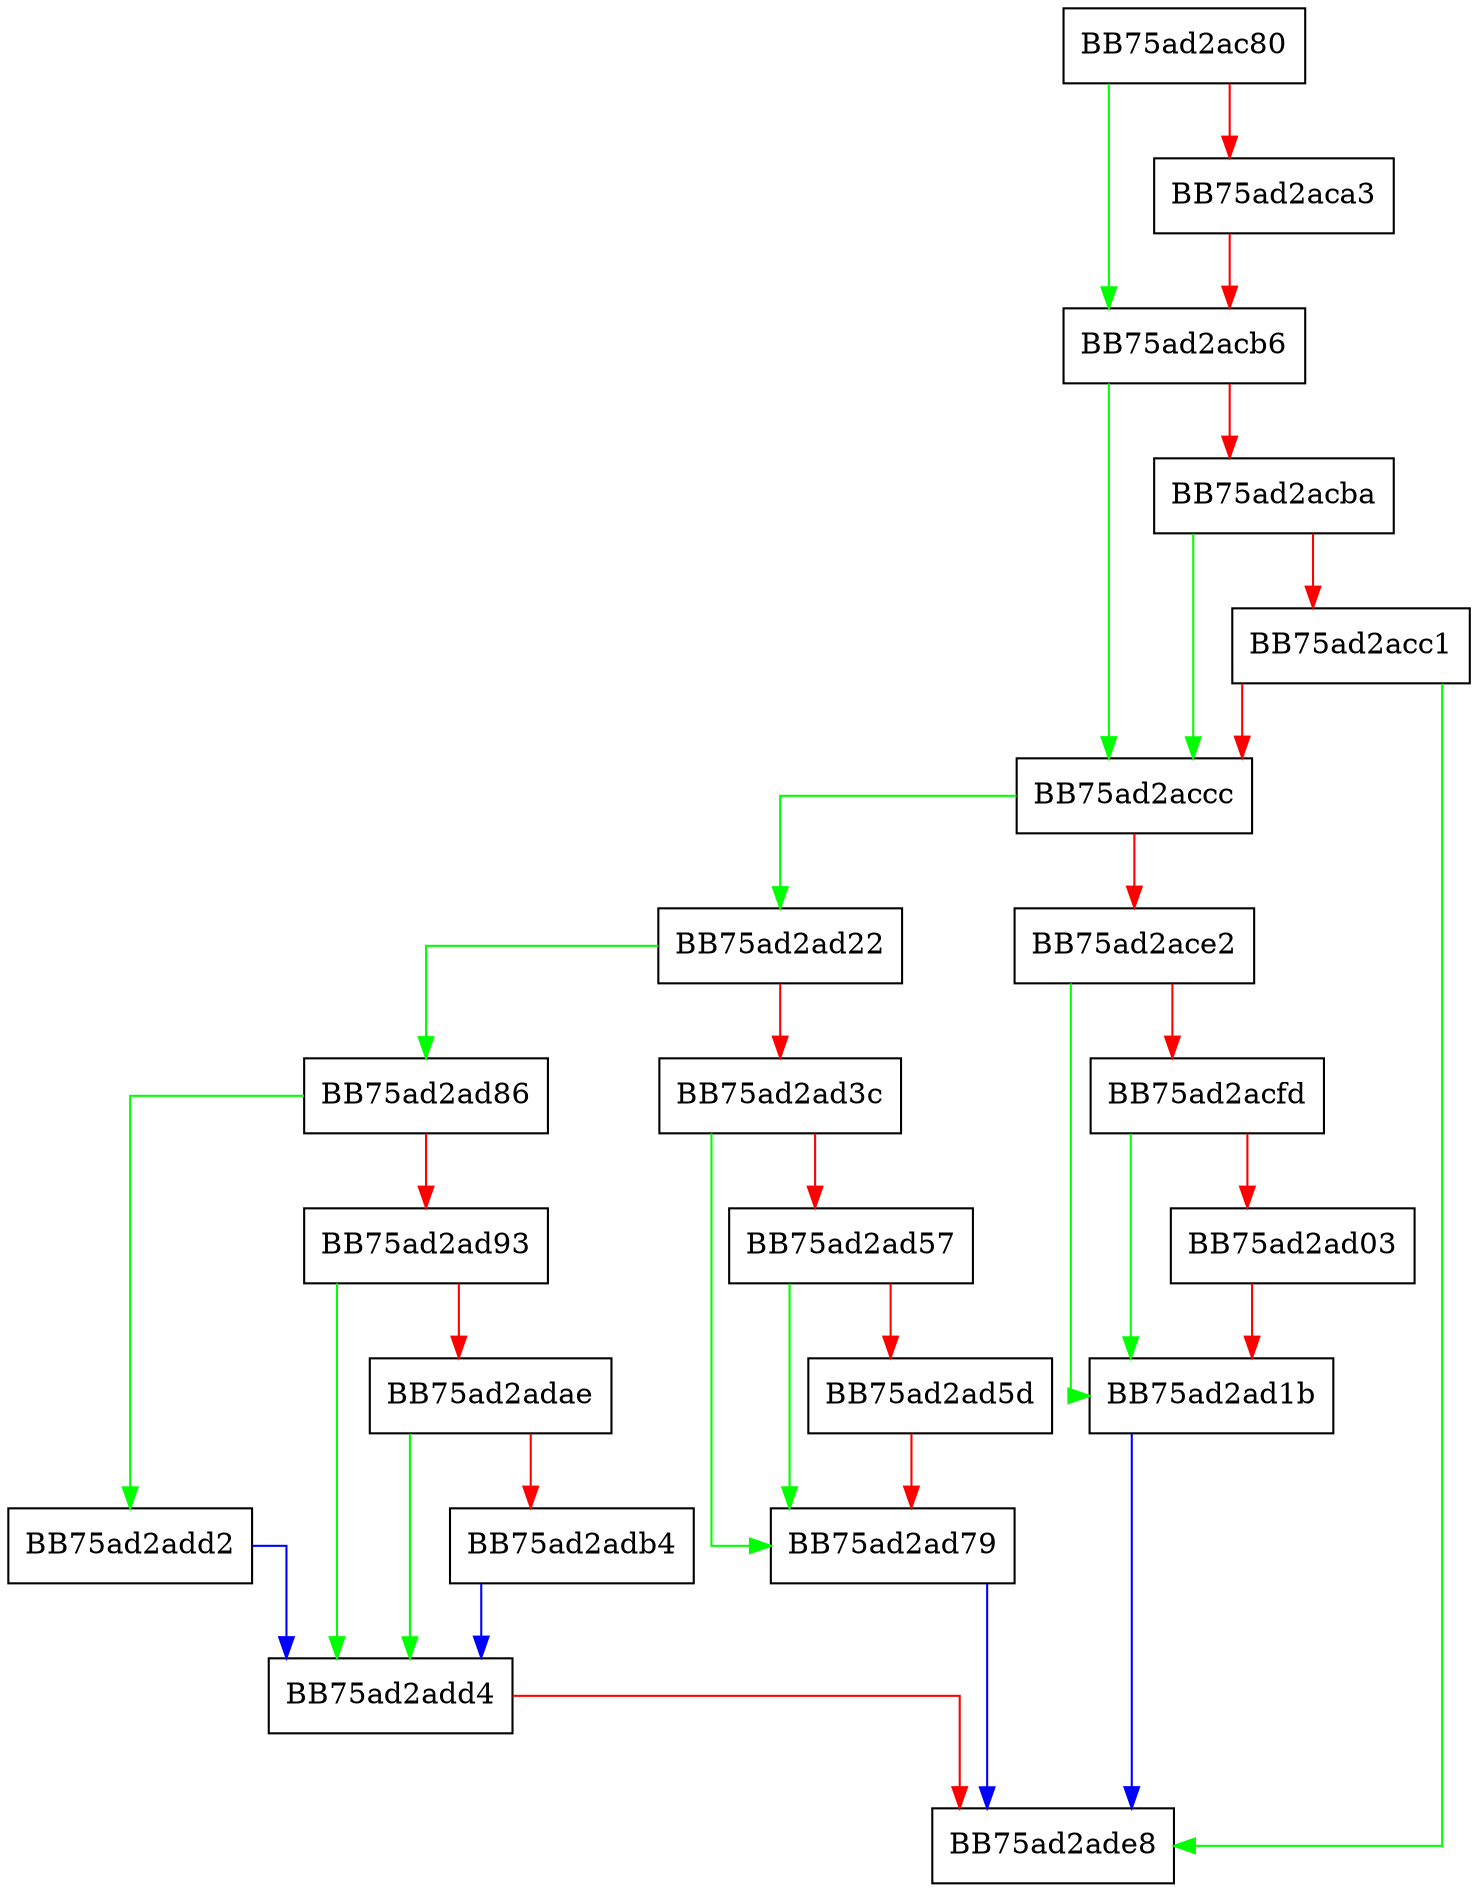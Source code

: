 digraph SysIoDeleteService {
  node [shape="box"];
  graph [splines=ortho];
  BB75ad2ac80 -> BB75ad2acb6 [color="green"];
  BB75ad2ac80 -> BB75ad2aca3 [color="red"];
  BB75ad2aca3 -> BB75ad2acb6 [color="red"];
  BB75ad2acb6 -> BB75ad2accc [color="green"];
  BB75ad2acb6 -> BB75ad2acba [color="red"];
  BB75ad2acba -> BB75ad2accc [color="green"];
  BB75ad2acba -> BB75ad2acc1 [color="red"];
  BB75ad2acc1 -> BB75ad2ade8 [color="green"];
  BB75ad2acc1 -> BB75ad2accc [color="red"];
  BB75ad2accc -> BB75ad2ad22 [color="green"];
  BB75ad2accc -> BB75ad2ace2 [color="red"];
  BB75ad2ace2 -> BB75ad2ad1b [color="green"];
  BB75ad2ace2 -> BB75ad2acfd [color="red"];
  BB75ad2acfd -> BB75ad2ad1b [color="green"];
  BB75ad2acfd -> BB75ad2ad03 [color="red"];
  BB75ad2ad03 -> BB75ad2ad1b [color="red"];
  BB75ad2ad1b -> BB75ad2ade8 [color="blue"];
  BB75ad2ad22 -> BB75ad2ad86 [color="green"];
  BB75ad2ad22 -> BB75ad2ad3c [color="red"];
  BB75ad2ad3c -> BB75ad2ad79 [color="green"];
  BB75ad2ad3c -> BB75ad2ad57 [color="red"];
  BB75ad2ad57 -> BB75ad2ad79 [color="green"];
  BB75ad2ad57 -> BB75ad2ad5d [color="red"];
  BB75ad2ad5d -> BB75ad2ad79 [color="red"];
  BB75ad2ad79 -> BB75ad2ade8 [color="blue"];
  BB75ad2ad86 -> BB75ad2add2 [color="green"];
  BB75ad2ad86 -> BB75ad2ad93 [color="red"];
  BB75ad2ad93 -> BB75ad2add4 [color="green"];
  BB75ad2ad93 -> BB75ad2adae [color="red"];
  BB75ad2adae -> BB75ad2add4 [color="green"];
  BB75ad2adae -> BB75ad2adb4 [color="red"];
  BB75ad2adb4 -> BB75ad2add4 [color="blue"];
  BB75ad2add2 -> BB75ad2add4 [color="blue"];
  BB75ad2add4 -> BB75ad2ade8 [color="red"];
}